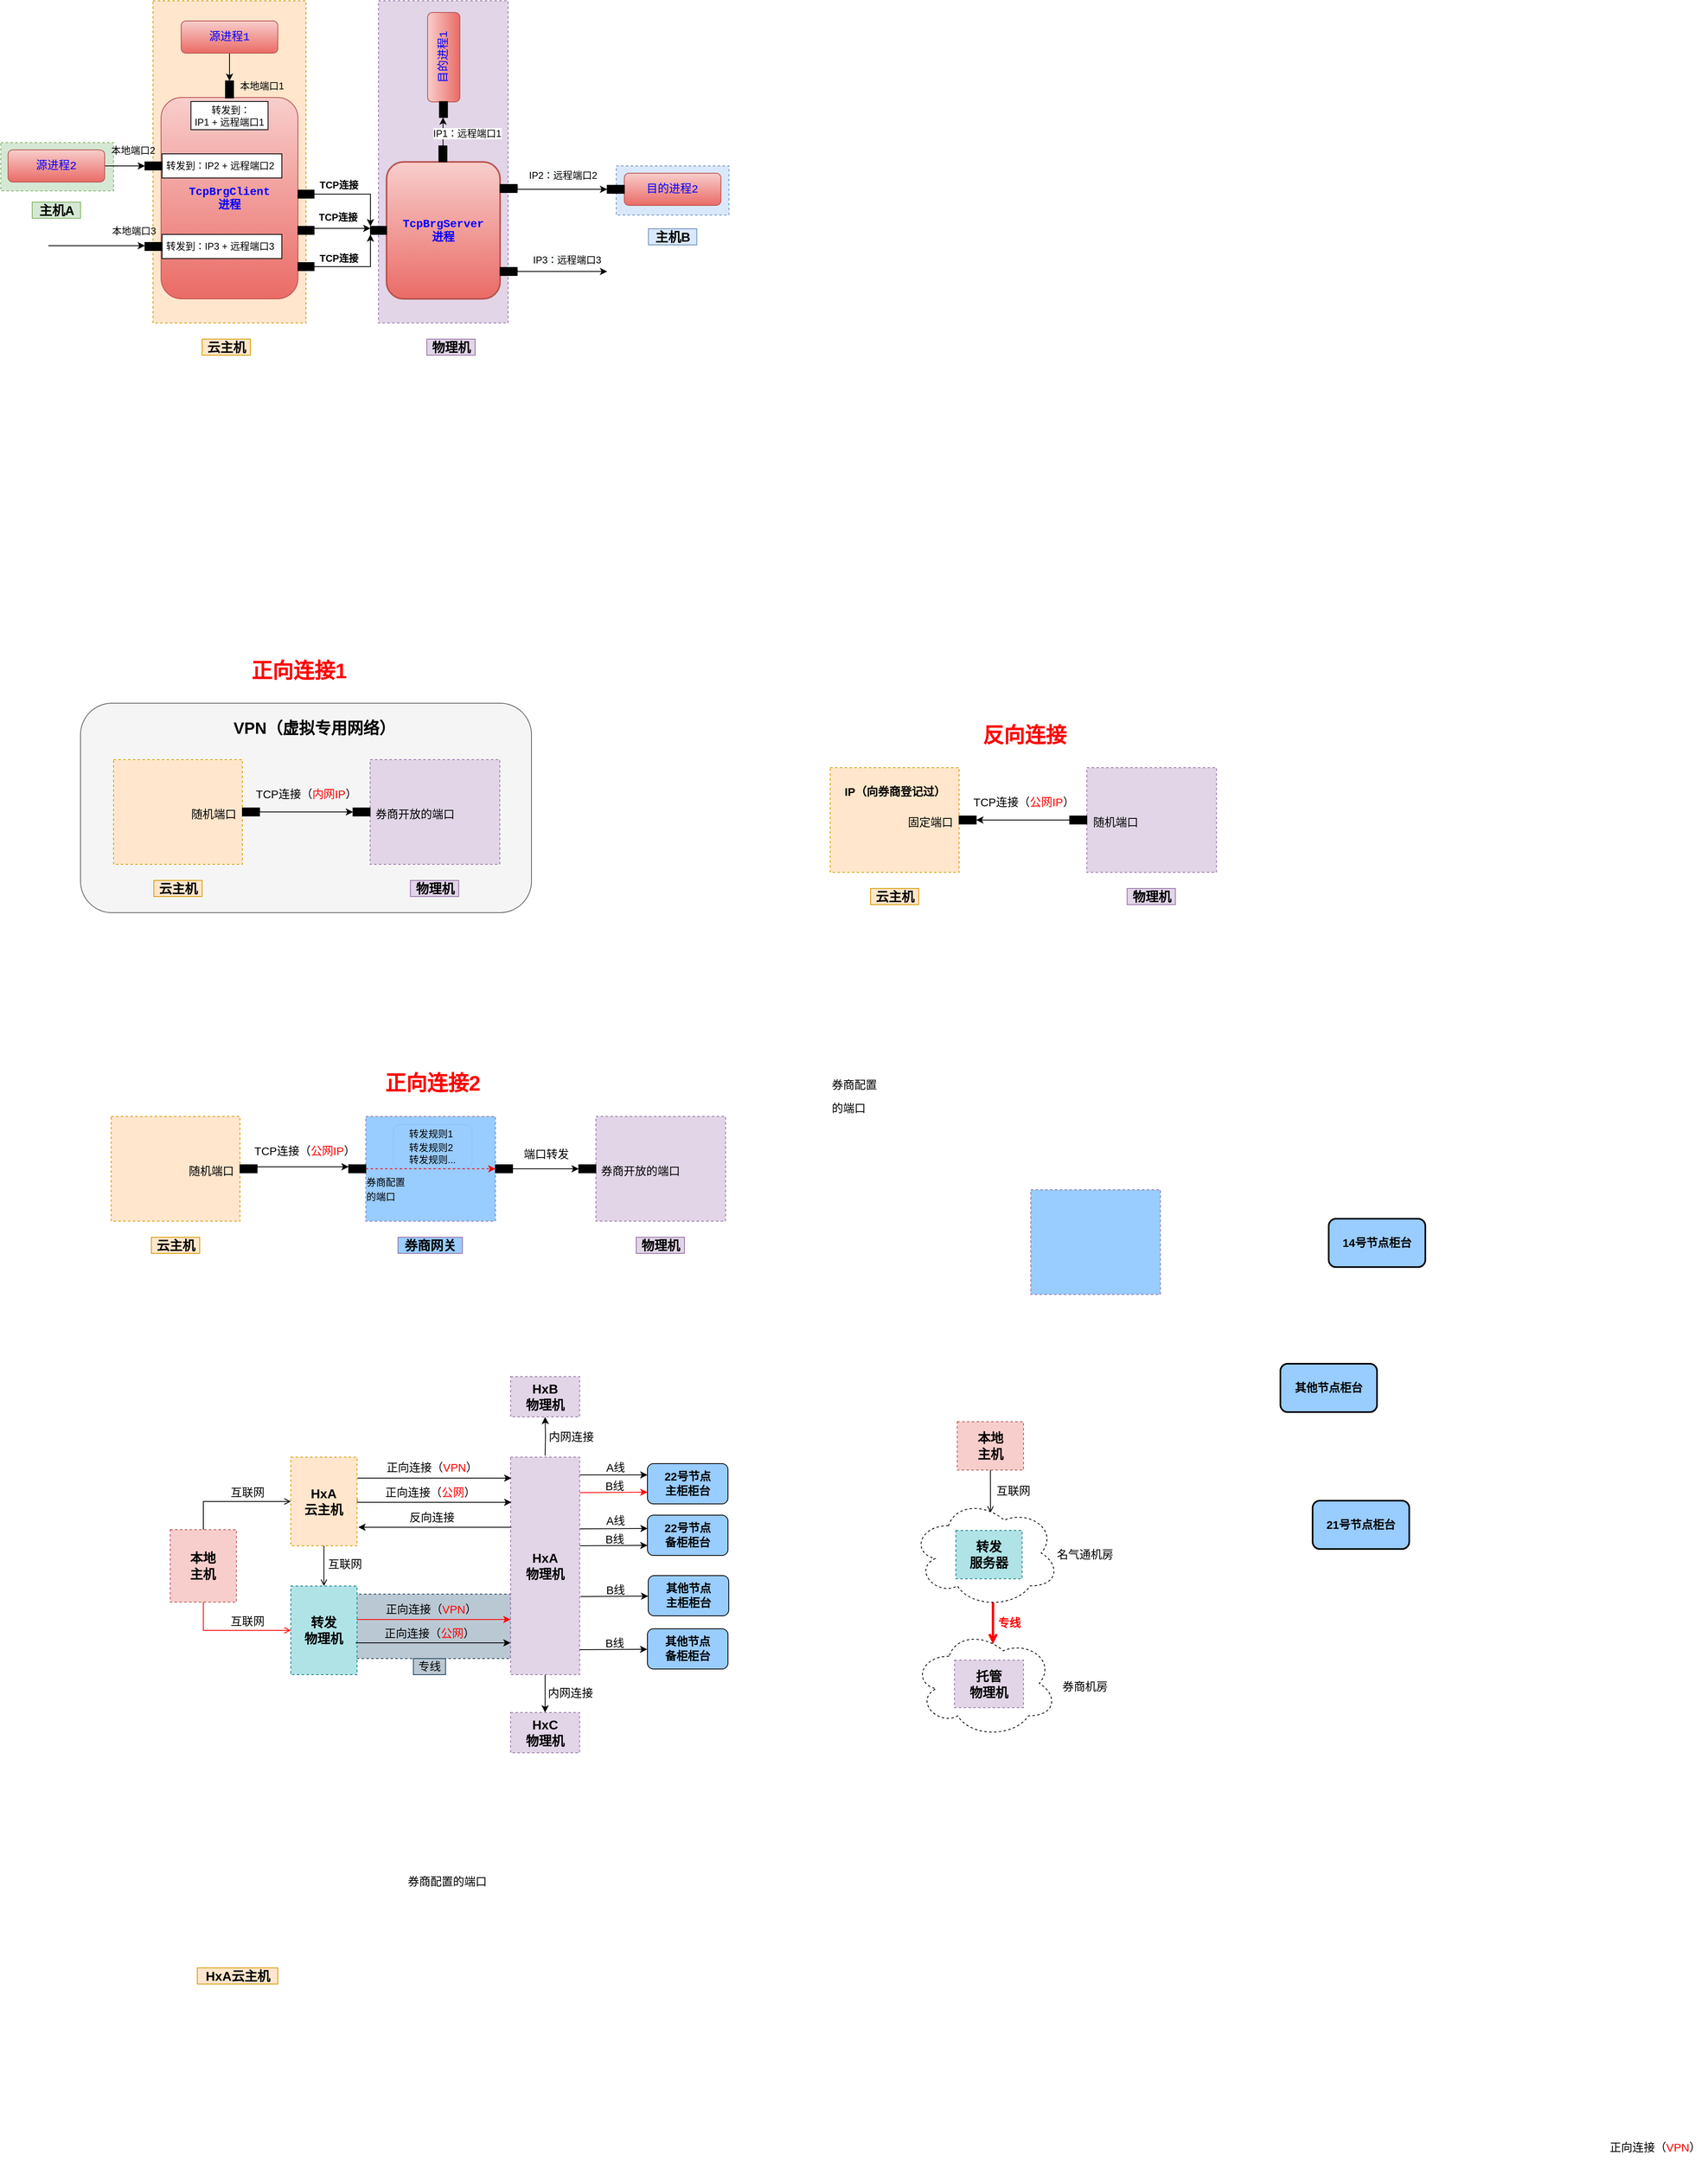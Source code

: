 <mxfile version="17.4.1" type="github">
  <diagram id="ZvBWjjgQ0p8d6c_FjP97" name="Page-1">
    <mxGraphModel dx="1422" dy="781" grid="1" gridSize="10" guides="1" tooltips="1" connect="1" arrows="1" fold="1" page="1" pageScale="1" pageWidth="100000" pageHeight="200000" math="0" shadow="0">
      <root>
        <mxCell id="0" />
        <mxCell id="1" parent="0" />
        <mxCell id="j7vHxcb8zDsieq4lH_zf-52" value="" style="ellipse;shape=cloud;whiteSpace=wrap;html=1;dashed=1;fontSize=14;strokeWidth=1;" vertex="1" parent="1">
          <mxGeometry x="1333.81" y="2239.5" width="179.19" height="134.5" as="geometry" />
        </mxCell>
        <mxCell id="j7vHxcb8zDsieq4lH_zf-29" value="" style="rounded=0;whiteSpace=wrap;html=1;dashed=1;fillColor=#bac8d3;strokeColor=#23445d;" vertex="1" parent="1">
          <mxGeometry x="634" y="2196" width="200" height="80" as="geometry" />
        </mxCell>
        <mxCell id="T0Rulth9kIuPlHk8iEL6-117" value="" style="rounded=0;whiteSpace=wrap;html=1;fillColor=#d5e8d4;dashed=1;strokeColor=#82b366;" parent="1" vertex="1">
          <mxGeometry x="201" y="394" width="140" height="60" as="geometry" />
        </mxCell>
        <mxCell id="T0Rulth9kIuPlHk8iEL6-58" value="" style="rounded=1;whiteSpace=wrap;html=1;fillColor=#f5f5f5;fontColor=#333333;strokeColor=#666666;" parent="1" vertex="1">
          <mxGeometry x="300" y="1090" width="560" height="260" as="geometry" />
        </mxCell>
        <mxCell id="Z9xgoCtB_bgihMzi4D6J-79" value="" style="rounded=0;whiteSpace=wrap;html=1;fillColor=#dae8fc;dashed=1;strokeColor=#6c8ebf;" parent="1" vertex="1">
          <mxGeometry x="965.25" y="423" width="140" height="61" as="geometry" />
        </mxCell>
        <mxCell id="Z9xgoCtB_bgihMzi4D6J-59" value="" style="rounded=0;whiteSpace=wrap;html=1;fillColor=#e1d5e7;dashed=1;strokeColor=#9673a6;" parent="1" vertex="1">
          <mxGeometry x="670" y="218" width="161" height="400" as="geometry" />
        </mxCell>
        <mxCell id="Z9xgoCtB_bgihMzi4D6J-57" value="" style="rounded=0;whiteSpace=wrap;html=1;fillColor=#ffe6cc;dashed=1;strokeColor=#d79b00;" parent="1" vertex="1">
          <mxGeometry x="390" y="218" width="190" height="400" as="geometry" />
        </mxCell>
        <mxCell id="Z9xgoCtB_bgihMzi4D6J-1" value="&lt;font face=&quot;Courier New&quot; style=&quot;font-size: 14px&quot; color=&quot;#0000ff&quot;&gt;&lt;span style=&quot;font-weight: 700&quot;&gt;TcpBrgClient&lt;/span&gt;&lt;br style=&quot;font-weight: 700&quot;&gt;&lt;span style=&quot;font-weight: 700&quot;&gt;进程&lt;/span&gt;&lt;/font&gt;" style="rounded=1;whiteSpace=wrap;html=1;fillColor=#f8cecc;gradientColor=#ea6b66;strokeColor=#b85450;" parent="1" vertex="1">
          <mxGeometry x="400" y="338" width="170" height="250" as="geometry" />
        </mxCell>
        <mxCell id="Z9xgoCtB_bgihMzi4D6J-7" value="" style="group" parent="1" vertex="1" connectable="0">
          <mxGeometry x="418.63" y="343" width="114" height="35" as="geometry" />
        </mxCell>
        <mxCell id="Z9xgoCtB_bgihMzi4D6J-2" value="&amp;nbsp;转发到：&lt;br&gt;IP1 + 远程端口1" style="rounded=0;whiteSpace=wrap;html=1;align=center;" parent="Z9xgoCtB_bgihMzi4D6J-7" vertex="1">
          <mxGeometry x="18.5" width="95.75" height="35" as="geometry" />
        </mxCell>
        <mxCell id="Z9xgoCtB_bgihMzi4D6J-8" value="本地端口1" style="text;html=1;resizable=0;autosize=1;align=center;verticalAlign=middle;points=[];fillColor=none;strokeColor=none;rounded=0;" parent="1" vertex="1">
          <mxGeometry x="489.63" y="314" width="70" height="20" as="geometry" />
        </mxCell>
        <mxCell id="Z9xgoCtB_bgihMzi4D6J-10" value="" style="group" parent="1" vertex="1" connectable="0">
          <mxGeometry x="380" y="508" width="170" height="30" as="geometry" />
        </mxCell>
        <mxCell id="Z9xgoCtB_bgihMzi4D6J-11" value="&amp;nbsp;转发到：IP3 + 远程端口3" style="rounded=0;whiteSpace=wrap;html=1;align=left;" parent="Z9xgoCtB_bgihMzi4D6J-10" vertex="1">
          <mxGeometry x="21.25" width="148.75" height="30" as="geometry" />
        </mxCell>
        <mxCell id="Z9xgoCtB_bgihMzi4D6J-12" value="" style="rounded=0;whiteSpace=wrap;html=1;fillColor=#000000;" parent="Z9xgoCtB_bgihMzi4D6J-10" vertex="1">
          <mxGeometry y="10" width="21.25" height="10" as="geometry" />
        </mxCell>
        <mxCell id="Z9xgoCtB_bgihMzi4D6J-13" value="" style="group" parent="1" vertex="1" connectable="0">
          <mxGeometry x="380" y="408" width="170" height="30" as="geometry" />
        </mxCell>
        <mxCell id="Z9xgoCtB_bgihMzi4D6J-14" value="&amp;nbsp;转发到：IP2 + 远程端口2" style="rounded=0;whiteSpace=wrap;html=1;align=left;" parent="Z9xgoCtB_bgihMzi4D6J-13" vertex="1">
          <mxGeometry x="21.25" width="148.75" height="30" as="geometry" />
        </mxCell>
        <mxCell id="Z9xgoCtB_bgihMzi4D6J-15" value="" style="rounded=0;whiteSpace=wrap;html=1;fillColor=#000000;" parent="Z9xgoCtB_bgihMzi4D6J-13" vertex="1">
          <mxGeometry y="10" width="21.25" height="10" as="geometry" />
        </mxCell>
        <mxCell id="Z9xgoCtB_bgihMzi4D6J-20" value="本地端口2" style="text;html=1;resizable=0;autosize=1;align=center;verticalAlign=middle;points=[];fillColor=none;strokeColor=none;rounded=0;" parent="1" vertex="1">
          <mxGeometry x="330" y="394" width="70" height="20" as="geometry" />
        </mxCell>
        <mxCell id="Z9xgoCtB_bgihMzi4D6J-21" value="本地端口3" style="text;html=1;resizable=0;autosize=1;align=center;verticalAlign=middle;points=[];fillColor=none;strokeColor=none;rounded=0;" parent="1" vertex="1">
          <mxGeometry x="331" y="494" width="70" height="20" as="geometry" />
        </mxCell>
        <mxCell id="Z9xgoCtB_bgihMzi4D6J-23" value="&lt;font face=&quot;Courier New&quot; style=&quot;font-size: 14px&quot; color=&quot;#0000ff&quot;&gt;&lt;span style=&quot;font-weight: 700&quot;&gt;TcpBrgServer&lt;/span&gt;&lt;br style=&quot;font-weight: 700&quot;&gt;&lt;span style=&quot;font-weight: 700&quot;&gt;进程&lt;/span&gt;&lt;/font&gt;" style="rounded=1;whiteSpace=wrap;html=1;strokeWidth=2;fillColor=#f8cecc;strokeColor=#b85450;gradientColor=#ea6b66;" parent="1" vertex="1">
          <mxGeometry x="680" y="418" width="141" height="170" as="geometry" />
        </mxCell>
        <mxCell id="Z9xgoCtB_bgihMzi4D6J-31" style="edgeStyle=orthogonalEdgeStyle;rounded=0;orthogonalLoop=1;jettySize=auto;html=1;exitX=1;exitY=0.5;exitDx=0;exitDy=0;entryX=0;entryY=0;entryDx=0;entryDy=0;" parent="1" source="Z9xgoCtB_bgihMzi4D6J-24" target="Z9xgoCtB_bgihMzi4D6J-30" edge="1">
          <mxGeometry relative="1" as="geometry" />
        </mxCell>
        <mxCell id="Z9xgoCtB_bgihMzi4D6J-24" value="" style="rounded=0;whiteSpace=wrap;html=1;fillColor=#000000;" parent="1" vertex="1">
          <mxGeometry x="570" y="453" width="20" height="10" as="geometry" />
        </mxCell>
        <mxCell id="Z9xgoCtB_bgihMzi4D6J-32" style="edgeStyle=orthogonalEdgeStyle;rounded=0;orthogonalLoop=1;jettySize=auto;html=1;exitX=1;exitY=0.25;exitDx=0;exitDy=0;entryX=0;entryY=0.25;entryDx=0;entryDy=0;" parent="1" source="Z9xgoCtB_bgihMzi4D6J-25" target="Z9xgoCtB_bgihMzi4D6J-30" edge="1">
          <mxGeometry relative="1" as="geometry">
            <mxPoint x="740" y="501" as="targetPoint" />
          </mxGeometry>
        </mxCell>
        <mxCell id="Z9xgoCtB_bgihMzi4D6J-25" value="" style="rounded=0;whiteSpace=wrap;html=1;fillColor=#000000;" parent="1" vertex="1">
          <mxGeometry x="570" y="498" width="20" height="10" as="geometry" />
        </mxCell>
        <mxCell id="Z9xgoCtB_bgihMzi4D6J-33" style="edgeStyle=orthogonalEdgeStyle;rounded=0;orthogonalLoop=1;jettySize=auto;html=1;exitX=1;exitY=0.5;exitDx=0;exitDy=0;entryX=0;entryY=1;entryDx=0;entryDy=0;" parent="1" source="Z9xgoCtB_bgihMzi4D6J-26" target="Z9xgoCtB_bgihMzi4D6J-30" edge="1">
          <mxGeometry relative="1" as="geometry">
            <mxPoint x="740" y="503" as="targetPoint" />
          </mxGeometry>
        </mxCell>
        <mxCell id="Z9xgoCtB_bgihMzi4D6J-26" value="" style="rounded=0;whiteSpace=wrap;html=1;fillColor=#000000;" parent="1" vertex="1">
          <mxGeometry x="570" y="543" width="20" height="10" as="geometry" />
        </mxCell>
        <mxCell id="Z9xgoCtB_bgihMzi4D6J-30" value="" style="rounded=0;whiteSpace=wrap;html=1;fillColor=#000000;" parent="1" vertex="1">
          <mxGeometry x="660" y="498" width="20" height="10" as="geometry" />
        </mxCell>
        <mxCell id="Z9xgoCtB_bgihMzi4D6J-58" value="&lt;font style=&quot;font-size: 16px&quot;&gt;云主机&lt;/font&gt;" style="text;html=1;align=center;verticalAlign=middle;resizable=0;points=[];autosize=1;strokeColor=#d79b00;fillColor=#ffe6cc;fontStyle=1" parent="1" vertex="1">
          <mxGeometry x="451" y="638" width="60" height="20" as="geometry" />
        </mxCell>
        <mxCell id="Z9xgoCtB_bgihMzi4D6J-61" value="&lt;font style=&quot;font-size: 16px&quot;&gt;物理机&lt;/font&gt;" style="text;html=1;align=center;verticalAlign=middle;resizable=0;points=[];autosize=1;strokeColor=#9673a6;fillColor=#e1d5e7;fontStyle=1" parent="1" vertex="1">
          <mxGeometry x="730" y="638" width="60" height="20" as="geometry" />
        </mxCell>
        <mxCell id="Z9xgoCtB_bgihMzi4D6J-74" style="edgeStyle=orthogonalEdgeStyle;rounded=0;orthogonalLoop=1;jettySize=auto;html=1;exitX=1;exitY=0.5;exitDx=0;exitDy=0;entryX=0;entryY=0.75;entryDx=0;entryDy=0;fontSize=16;" parent="1" edge="1">
          <mxGeometry relative="1" as="geometry">
            <mxPoint x="747.006" y="398.175" as="sourcePoint" />
            <mxPoint x="750.186" y="362.825" as="targetPoint" />
          </mxGeometry>
        </mxCell>
        <mxCell id="Z9xgoCtB_bgihMzi4D6J-73" value="" style="rounded=0;whiteSpace=wrap;html=1;fillColor=#000000;rotation=-90;" parent="1" vertex="1">
          <mxGeometry x="740.181" y="403" width="19.651" height="10" as="geometry" />
        </mxCell>
        <mxCell id="Z9xgoCtB_bgihMzi4D6J-78" style="edgeStyle=orthogonalEdgeStyle;rounded=0;orthogonalLoop=1;jettySize=auto;html=1;exitX=1;exitY=0.25;exitDx=0;exitDy=0;entryX=0;entryY=0.5;entryDx=0;entryDy=0;fontSize=16;" parent="1" edge="1">
          <mxGeometry relative="1" as="geometry">
            <Array as="points">
              <mxPoint x="842" y="554" />
            </Array>
            <mxPoint x="842.25" y="552.5" as="sourcePoint" />
            <mxPoint x="954" y="554" as="targetPoint" />
          </mxGeometry>
        </mxCell>
        <mxCell id="Z9xgoCtB_bgihMzi4D6J-75" value="" style="rounded=0;whiteSpace=wrap;html=1;fillColor=#000000;" parent="1" vertex="1">
          <mxGeometry x="821" y="549" width="21.25" height="10" as="geometry" />
        </mxCell>
        <mxCell id="Z9xgoCtB_bgihMzi4D6J-77" style="edgeStyle=orthogonalEdgeStyle;rounded=0;orthogonalLoop=1;jettySize=auto;html=1;exitX=1;exitY=0;exitDx=0;exitDy=0;entryX=0;entryY=0.5;entryDx=0;entryDy=0;fontSize=16;" parent="1" target="Z9xgoCtB_bgihMzi4D6J-43" edge="1">
          <mxGeometry relative="1" as="geometry">
            <Array as="points">
              <mxPoint x="842" y="452" />
            </Array>
            <mxPoint x="842.25" y="447" as="sourcePoint" />
          </mxGeometry>
        </mxCell>
        <mxCell id="Z9xgoCtB_bgihMzi4D6J-76" value="" style="rounded=0;whiteSpace=wrap;html=1;fillColor=#000000;" parent="1" vertex="1">
          <mxGeometry x="821" y="446" width="21.25" height="10" as="geometry" />
        </mxCell>
        <mxCell id="Z9xgoCtB_bgihMzi4D6J-80" value="&lt;font style=&quot;font-size: 16px&quot;&gt;主机B&lt;/font&gt;" style="text;html=1;align=center;verticalAlign=middle;resizable=0;points=[];autosize=1;strokeColor=#6c8ebf;fillColor=#dae8fc;fontStyle=1" parent="1" vertex="1">
          <mxGeometry x="1005.25" y="501" width="60" height="20" as="geometry" />
        </mxCell>
        <mxCell id="T0Rulth9kIuPlHk8iEL6-3" value="" style="rounded=0;whiteSpace=wrap;html=1;fillColor=#e1d5e7;dashed=1;strokeColor=#9673a6;" parent="1" vertex="1">
          <mxGeometry x="659.62" y="1160" width="161" height="130" as="geometry" />
        </mxCell>
        <mxCell id="T0Rulth9kIuPlHk8iEL6-4" value="" style="rounded=0;whiteSpace=wrap;html=1;fillColor=#ffe6cc;dashed=1;strokeColor=#d79b00;" parent="1" vertex="1">
          <mxGeometry x="341" y="1160" width="160" height="130" as="geometry" />
        </mxCell>
        <mxCell id="T0Rulth9kIuPlHk8iEL6-47" value="&lt;span style=&quot;font-size: 16px&quot;&gt;云主机&lt;/span&gt;" style="text;html=1;align=center;verticalAlign=middle;resizable=0;points=[];autosize=1;strokeColor=#d79b00;fillColor=#ffe6cc;fontStyle=1" parent="1" vertex="1">
          <mxGeometry x="391" y="1310" width="60" height="20" as="geometry" />
        </mxCell>
        <mxCell id="T0Rulth9kIuPlHk8iEL6-48" value="&lt;font style=&quot;font-size: 16px&quot;&gt;物理机&lt;/font&gt;" style="text;html=1;align=center;verticalAlign=middle;resizable=0;points=[];autosize=1;strokeColor=#9673a6;fillColor=#e1d5e7;fontStyle=1" parent="1" vertex="1">
          <mxGeometry x="709.62" y="1310" width="60" height="20" as="geometry" />
        </mxCell>
        <mxCell id="T0Rulth9kIuPlHk8iEL6-59" value="&lt;b&gt;&lt;font style=&quot;font-size: 20px&quot;&gt;VPN（虚拟专用网络）&lt;/font&gt;&lt;/b&gt;" style="text;html=1;resizable=0;autosize=1;align=center;verticalAlign=middle;points=[];fillColor=none;strokeColor=none;rounded=0;" parent="1" vertex="1">
          <mxGeometry x="480" y="1110" width="220" height="20" as="geometry" />
        </mxCell>
        <mxCell id="T0Rulth9kIuPlHk8iEL6-60" value="" style="rounded=0;whiteSpace=wrap;html=1;fillColor=#000000;" parent="1" vertex="1">
          <mxGeometry x="638.37" y="1220" width="21.25" height="10" as="geometry" />
        </mxCell>
        <mxCell id="T0Rulth9kIuPlHk8iEL6-61" style="edgeStyle=orthogonalEdgeStyle;rounded=0;orthogonalLoop=1;jettySize=auto;html=1;exitX=1;exitY=0;exitDx=0;exitDy=0;entryX=0;entryY=0.5;entryDx=0;entryDy=0;fontSize=16;" parent="1" source="T0Rulth9kIuPlHk8iEL6-62" target="T0Rulth9kIuPlHk8iEL6-60" edge="1">
          <mxGeometry relative="1" as="geometry">
            <Array as="points">
              <mxPoint x="522" y="1225" />
            </Array>
          </mxGeometry>
        </mxCell>
        <mxCell id="T0Rulth9kIuPlHk8iEL6-62" value="" style="rounded=0;whiteSpace=wrap;html=1;fillColor=#000000;" parent="1" vertex="1">
          <mxGeometry x="501" y="1220" width="21.25" height="10" as="geometry" />
        </mxCell>
        <mxCell id="T0Rulth9kIuPlHk8iEL6-63" value="&lt;font style=&quot;font-size: 14px&quot;&gt;TCP连接（&lt;font color=&quot;#ff0000&quot;&gt;内网IP&lt;/font&gt;）&lt;br&gt;&lt;/font&gt;" style="text;html=1;resizable=0;autosize=1;align=center;verticalAlign=middle;points=[];fillColor=none;strokeColor=none;rounded=0;fontSize=24;imageWidth=26;imageAspect=0;" parent="1" vertex="1">
          <mxGeometry x="510" y="1180" width="140" height="40" as="geometry" />
        </mxCell>
        <mxCell id="T0Rulth9kIuPlHk8iEL6-64" value="&lt;font style=&quot;font-size: 14px&quot;&gt;券商开放的端口&lt;/font&gt;" style="text;html=1;resizable=0;autosize=1;align=center;verticalAlign=middle;points=[];fillColor=none;strokeColor=none;rounded=0;fontSize=24;" parent="1" vertex="1">
          <mxGeometry x="659.62" y="1205" width="110" height="40" as="geometry" />
        </mxCell>
        <mxCell id="T0Rulth9kIuPlHk8iEL6-65" value="&lt;font style=&quot;font-size: 14px&quot;&gt;随机端口&lt;/font&gt;" style="text;html=1;resizable=0;autosize=1;align=center;verticalAlign=middle;points=[];fillColor=none;strokeColor=none;rounded=0;fontSize=24;" parent="1" vertex="1">
          <mxGeometry x="430" y="1205" width="70" height="40" as="geometry" />
        </mxCell>
        <mxCell id="T0Rulth9kIuPlHk8iEL6-66" value="&lt;b&gt;&lt;font style=&quot;font-size: 26px&quot;&gt;正向连接1&lt;/font&gt;&lt;/b&gt;" style="text;html=1;resizable=0;autosize=1;align=center;verticalAlign=middle;points=[];fillColor=none;strokeColor=none;rounded=0;fontColor=#FF0000;" parent="1" vertex="1">
          <mxGeometry x="506" y="1040" width="130" height="20" as="geometry" />
        </mxCell>
        <mxCell id="T0Rulth9kIuPlHk8iEL6-69" value="" style="rounded=0;whiteSpace=wrap;html=1;fillColor=#e1d5e7;dashed=1;strokeColor=#9673a6;" parent="1" vertex="1">
          <mxGeometry x="1549.62" y="1170" width="161" height="130" as="geometry" />
        </mxCell>
        <mxCell id="T0Rulth9kIuPlHk8iEL6-70" value="" style="rounded=0;whiteSpace=wrap;html=1;fillColor=#ffe6cc;dashed=1;strokeColor=#d79b00;" parent="1" vertex="1">
          <mxGeometry x="1231" y="1170" width="160" height="130" as="geometry" />
        </mxCell>
        <mxCell id="T0Rulth9kIuPlHk8iEL6-71" value="&lt;span style=&quot;font-size: 16px&quot;&gt;云主机&lt;/span&gt;" style="text;html=1;align=center;verticalAlign=middle;resizable=0;points=[];autosize=1;strokeColor=#d79b00;fillColor=#ffe6cc;fontStyle=1" parent="1" vertex="1">
          <mxGeometry x="1281" y="1320" width="60" height="20" as="geometry" />
        </mxCell>
        <mxCell id="T0Rulth9kIuPlHk8iEL6-72" value="&lt;font style=&quot;font-size: 16px&quot;&gt;物理机&lt;/font&gt;" style="text;html=1;align=center;verticalAlign=middle;resizable=0;points=[];autosize=1;strokeColor=#9673a6;fillColor=#e1d5e7;fontStyle=1" parent="1" vertex="1">
          <mxGeometry x="1599.62" y="1320" width="60" height="20" as="geometry" />
        </mxCell>
        <mxCell id="T0Rulth9kIuPlHk8iEL6-81" style="edgeStyle=orthogonalEdgeStyle;rounded=0;orthogonalLoop=1;jettySize=auto;html=1;entryX=1;entryY=0.5;entryDx=0;entryDy=0;fontSize=14;fontColor=#FF0000;" parent="1" source="T0Rulth9kIuPlHk8iEL6-74" target="T0Rulth9kIuPlHk8iEL6-76" edge="1">
          <mxGeometry relative="1" as="geometry" />
        </mxCell>
        <mxCell id="T0Rulth9kIuPlHk8iEL6-74" value="" style="rounded=0;whiteSpace=wrap;html=1;fillColor=#000000;" parent="1" vertex="1">
          <mxGeometry x="1528.37" y="1230" width="21.25" height="10" as="geometry" />
        </mxCell>
        <mxCell id="T0Rulth9kIuPlHk8iEL6-76" value="" style="rounded=0;whiteSpace=wrap;html=1;fillColor=#000000;" parent="1" vertex="1">
          <mxGeometry x="1391" y="1230" width="21.25" height="10" as="geometry" />
        </mxCell>
        <mxCell id="T0Rulth9kIuPlHk8iEL6-77" value="&lt;font style=&quot;font-size: 14px&quot;&gt;TCP连接（&lt;font color=&quot;#ff0000&quot;&gt;公网IP&lt;/font&gt;）&lt;br&gt;&lt;/font&gt;" style="text;html=1;resizable=0;autosize=1;align=center;verticalAlign=middle;points=[];fillColor=none;strokeColor=none;rounded=0;fontSize=24;imageWidth=26;imageAspect=0;" parent="1" vertex="1">
          <mxGeometry x="1401" y="1190" width="140" height="40" as="geometry" />
        </mxCell>
        <mxCell id="T0Rulth9kIuPlHk8iEL6-78" value="&lt;font style=&quot;font-size: 14px&quot;&gt;随机端口&lt;/font&gt;" style="text;html=1;resizable=0;autosize=1;align=center;verticalAlign=middle;points=[];fillColor=none;strokeColor=none;rounded=0;fontSize=24;" parent="1" vertex="1">
          <mxGeometry x="1549.62" y="1215" width="70" height="40" as="geometry" />
        </mxCell>
        <mxCell id="T0Rulth9kIuPlHk8iEL6-79" value="&lt;font style=&quot;font-size: 14px&quot;&gt;固定端口&lt;/font&gt;" style="text;html=1;resizable=0;autosize=1;align=center;verticalAlign=middle;points=[];fillColor=none;strokeColor=none;rounded=0;fontSize=24;" parent="1" vertex="1">
          <mxGeometry x="1320" y="1215" width="70" height="40" as="geometry" />
        </mxCell>
        <mxCell id="T0Rulth9kIuPlHk8iEL6-80" value="&lt;b&gt;&lt;font style=&quot;font-size: 26px&quot;&gt;反向连接&lt;/font&gt;&lt;/b&gt;" style="text;html=1;resizable=0;autosize=1;align=center;verticalAlign=middle;points=[];fillColor=none;strokeColor=none;rounded=0;fontColor=#FF0000;" parent="1" vertex="1">
          <mxGeometry x="1412.25" y="1120" width="120" height="20" as="geometry" />
        </mxCell>
        <mxCell id="T0Rulth9kIuPlHk8iEL6-82" value="&lt;span&gt;&lt;font style=&quot;font-size: 14px&quot;&gt;&lt;b&gt;IP（向券商登记过）&lt;/b&gt;&lt;/font&gt;&lt;/span&gt;" style="text;html=1;resizable=0;autosize=1;align=center;verticalAlign=middle;points=[];fillColor=none;strokeColor=none;rounded=0;fontStyle=0" parent="1" vertex="1">
          <mxGeometry x="1241" y="1190" width="140" height="20" as="geometry" />
        </mxCell>
        <mxCell id="T0Rulth9kIuPlHk8iEL6-84" value="" style="rounded=0;whiteSpace=wrap;html=1;fillColor=#e1d5e7;dashed=1;strokeColor=#9673a6;" parent="1" vertex="1">
          <mxGeometry x="940.0" y="1603" width="161" height="130" as="geometry" />
        </mxCell>
        <mxCell id="T0Rulth9kIuPlHk8iEL6-85" value="" style="rounded=0;whiteSpace=wrap;html=1;fillColor=#ffe6cc;dashed=1;strokeColor=#d79b00;" parent="1" vertex="1">
          <mxGeometry x="338" y="1603" width="160" height="130" as="geometry" />
        </mxCell>
        <mxCell id="T0Rulth9kIuPlHk8iEL6-86" value="&lt;span style=&quot;font-size: 16px&quot;&gt;云主机&lt;/span&gt;" style="text;html=1;align=center;verticalAlign=middle;resizable=0;points=[];autosize=1;strokeColor=#d79b00;fillColor=#ffe6cc;fontStyle=1" parent="1" vertex="1">
          <mxGeometry x="388" y="1753" width="60" height="20" as="geometry" />
        </mxCell>
        <mxCell id="T0Rulth9kIuPlHk8iEL6-87" value="&lt;font style=&quot;font-size: 16px&quot;&gt;物理机&lt;/font&gt;" style="text;html=1;align=center;verticalAlign=middle;resizable=0;points=[];autosize=1;strokeColor=#9673a6;fillColor=#e1d5e7;fontStyle=1" parent="1" vertex="1">
          <mxGeometry x="990.0" y="1753" width="60" height="20" as="geometry" />
        </mxCell>
        <mxCell id="T0Rulth9kIuPlHk8iEL6-89" value="" style="rounded=0;whiteSpace=wrap;html=1;fillColor=#000000;" parent="1" vertex="1">
          <mxGeometry x="918.75" y="1663" width="21.25" height="10" as="geometry" />
        </mxCell>
        <mxCell id="T0Rulth9kIuPlHk8iEL6-100" style="edgeStyle=orthogonalEdgeStyle;rounded=0;orthogonalLoop=1;jettySize=auto;html=1;exitX=1;exitY=0.25;exitDx=0;exitDy=0;entryX=0;entryY=0.25;entryDx=0;entryDy=0;fontSize=14;fontColor=#FF0000;" parent="1" source="T0Rulth9kIuPlHk8iEL6-91" target="T0Rulth9kIuPlHk8iEL6-98" edge="1">
          <mxGeometry relative="1" as="geometry" />
        </mxCell>
        <mxCell id="T0Rulth9kIuPlHk8iEL6-91" value="" style="rounded=0;whiteSpace=wrap;html=1;fillColor=#000000;" parent="1" vertex="1">
          <mxGeometry x="498" y="1663" width="21.25" height="10" as="geometry" />
        </mxCell>
        <mxCell id="T0Rulth9kIuPlHk8iEL6-92" value="&lt;font style=&quot;font-size: 14px&quot;&gt;TCP连接（&lt;font color=&quot;#ff0000&quot;&gt;公网IP&lt;/font&gt;）&lt;br&gt;&lt;/font&gt;" style="text;html=1;resizable=0;autosize=1;align=center;verticalAlign=middle;points=[];fillColor=none;strokeColor=none;rounded=0;fontSize=24;imageWidth=26;imageAspect=0;" parent="1" vertex="1">
          <mxGeometry x="508" y="1623" width="140" height="40" as="geometry" />
        </mxCell>
        <mxCell id="T0Rulth9kIuPlHk8iEL6-93" value="&lt;font style=&quot;font-size: 14px&quot;&gt;券商开放的端口&lt;/font&gt;" style="text;html=1;resizable=0;autosize=1;align=center;verticalAlign=middle;points=[];fillColor=none;strokeColor=none;rounded=0;fontSize=24;" parent="1" vertex="1">
          <mxGeometry x="940" y="1648" width="110" height="40" as="geometry" />
        </mxCell>
        <mxCell id="T0Rulth9kIuPlHk8iEL6-94" value="&lt;font style=&quot;font-size: 14px&quot;&gt;随机端口&lt;/font&gt;" style="text;html=1;resizable=0;autosize=1;align=center;verticalAlign=middle;points=[];fillColor=none;strokeColor=none;rounded=0;fontSize=24;" parent="1" vertex="1">
          <mxGeometry x="427" y="1648" width="70" height="40" as="geometry" />
        </mxCell>
        <mxCell id="T0Rulth9kIuPlHk8iEL6-95" value="&lt;b&gt;&lt;font style=&quot;font-size: 26px&quot;&gt;正向连接2&lt;/font&gt;&lt;/b&gt;" style="text;html=1;resizable=0;autosize=1;align=center;verticalAlign=middle;points=[];fillColor=none;strokeColor=none;rounded=0;fontColor=#FF0000;" parent="1" vertex="1">
          <mxGeometry x="672.12" y="1552" width="130" height="20" as="geometry" />
        </mxCell>
        <mxCell id="T0Rulth9kIuPlHk8iEL6-96" value="" style="rounded=0;whiteSpace=wrap;html=1;fillColor=#99CCFF;dashed=1;strokeColor=#9673a6;" parent="1" vertex="1">
          <mxGeometry x="654.25" y="1603" width="161" height="130" as="geometry" />
        </mxCell>
        <mxCell id="T0Rulth9kIuPlHk8iEL6-97" value="&lt;font style=&quot;font-size: 16px&quot;&gt;券商网关&lt;/font&gt;" style="text;html=1;align=center;verticalAlign=middle;resizable=0;points=[];autosize=1;strokeColor=#9673a6;fillColor=#99CCFF;fontStyle=1" parent="1" vertex="1">
          <mxGeometry x="694.25" y="1753" width="80" height="20" as="geometry" />
        </mxCell>
        <mxCell id="T0Rulth9kIuPlHk8iEL6-104" style="edgeStyle=orthogonalEdgeStyle;rounded=0;orthogonalLoop=1;jettySize=auto;html=1;exitX=1;exitY=0.5;exitDx=0;exitDy=0;entryX=1;entryY=0.5;entryDx=0;entryDy=0;fontSize=14;fontColor=#9999FF;dashed=1;strokeColor=#FF0000;" parent="1" source="T0Rulth9kIuPlHk8iEL6-98" target="T0Rulth9kIuPlHk8iEL6-96" edge="1">
          <mxGeometry relative="1" as="geometry">
            <Array as="points">
              <mxPoint x="747" y="1668" />
              <mxPoint x="747" y="1668" />
            </Array>
          </mxGeometry>
        </mxCell>
        <mxCell id="T0Rulth9kIuPlHk8iEL6-98" value="" style="rounded=0;whiteSpace=wrap;html=1;fillColor=#000000;" parent="1" vertex="1">
          <mxGeometry x="633" y="1663" width="21.25" height="10" as="geometry" />
        </mxCell>
        <mxCell id="T0Rulth9kIuPlHk8iEL6-99" value="&lt;font style=&quot;font-size: 14px&quot;&gt;券商配置&lt;br&gt;的端口&lt;/font&gt;" style="text;html=1;resizable=0;autosize=1;align=left;verticalAlign=middle;points=[];fillColor=none;strokeColor=none;rounded=0;fontSize=24;" parent="1" vertex="1">
          <mxGeometry x="1231" y="1540" width="70" height="70" as="geometry" />
        </mxCell>
        <mxCell id="T0Rulth9kIuPlHk8iEL6-102" style="edgeStyle=orthogonalEdgeStyle;rounded=0;orthogonalLoop=1;jettySize=auto;html=1;exitX=1;exitY=0.5;exitDx=0;exitDy=0;entryX=0;entryY=0.5;entryDx=0;entryDy=0;fontSize=14;fontColor=#9999FF;" parent="1" source="T0Rulth9kIuPlHk8iEL6-101" target="T0Rulth9kIuPlHk8iEL6-89" edge="1">
          <mxGeometry relative="1" as="geometry" />
        </mxCell>
        <mxCell id="T0Rulth9kIuPlHk8iEL6-101" value="" style="rounded=0;whiteSpace=wrap;html=1;fillColor=#000000;" parent="1" vertex="1">
          <mxGeometry x="815.25" y="1663" width="21.25" height="10" as="geometry" />
        </mxCell>
        <mxCell id="T0Rulth9kIuPlHk8iEL6-103" value="&lt;font style=&quot;font-size: 14px&quot;&gt;端口转发&lt;br&gt;&lt;/font&gt;" style="text;html=1;resizable=0;autosize=1;align=center;verticalAlign=middle;points=[];fillColor=none;strokeColor=none;rounded=0;fontSize=24;imageWidth=26;imageAspect=0;" parent="1" vertex="1">
          <mxGeometry x="843" y="1627" width="70" height="40" as="geometry" />
        </mxCell>
        <mxCell id="T0Rulth9kIuPlHk8iEL6-106" value="&lt;span style=&quot;color: rgb(0 , 0 , 0) ; font-family: &amp;#34;helvetica&amp;#34; ; font-size: 12px ; font-style: normal ; font-weight: 400 ; letter-spacing: normal ; text-align: center ; text-indent: 0px ; text-transform: none ; word-spacing: 0px ; background-color: rgb(248 , 249 , 250) ; display: inline ; float: none&quot;&gt;IP2：远程端口2&lt;/span&gt;" style="text;whiteSpace=wrap;html=1;fontSize=14;fontFamily=Courier New;fontColor=#0000FF;" parent="1" vertex="1">
          <mxGeometry x="855" y="420" width="110" height="30" as="geometry" />
        </mxCell>
        <mxCell id="T0Rulth9kIuPlHk8iEL6-107" value="&lt;span style=&quot;color: rgb(0 , 0 , 0) ; font-family: &amp;#34;helvetica&amp;#34; ; font-size: 12px ; font-style: normal ; font-weight: 400 ; letter-spacing: normal ; text-align: center ; text-indent: 0px ; text-transform: none ; word-spacing: 0px ; background-color: rgb(248 , 249 , 250) ; display: inline ; float: none&quot;&gt;IP3：远程端口3&lt;/span&gt;" style="text;whiteSpace=wrap;html=1;fontSize=14;fontFamily=Courier New;fontColor=#0000FF;" parent="1" vertex="1">
          <mxGeometry x="860.25" y="525" width="110" height="30" as="geometry" />
        </mxCell>
        <mxCell id="T0Rulth9kIuPlHk8iEL6-109" value="&lt;span style=&quot;color: rgb(0 , 0 , 0) ; font-family: &amp;#34;helvetica&amp;#34; ; font-size: 12px ; font-style: normal ; font-weight: 400 ; letter-spacing: normal ; text-align: center ; text-indent: 0px ; text-transform: none ; word-spacing: 0px ; background-color: rgb(255 , 255 , 255) ; display: inline ; float: none&quot;&gt;IP1：远程端口1&lt;/span&gt;" style="text;whiteSpace=wrap;html=1;fontSize=14;fontFamily=Courier New;fontColor=#0000FF;" parent="1" vertex="1">
          <mxGeometry x="736" y="368" width="110" height="30" as="geometry" />
        </mxCell>
        <mxCell id="Z9xgoCtB_bgihMzi4D6J-42" value="&lt;span&gt;&lt;font face=&quot;Courier New&quot; style=&quot;font-size: 14px&quot; color=&quot;#0000ff&quot;&gt;目的进程2&lt;/font&gt;&lt;/span&gt;" style="rounded=1;whiteSpace=wrap;html=1;fillColor=#f8cecc;gradientColor=#ea6b66;strokeColor=#b85450;" parent="1" vertex="1">
          <mxGeometry x="975.25" y="432" width="120" height="40" as="geometry" />
        </mxCell>
        <mxCell id="Z9xgoCtB_bgihMzi4D6J-43" value="" style="rounded=0;whiteSpace=wrap;html=1;fillColor=#000000;" parent="1" vertex="1">
          <mxGeometry x="954" y="447" width="21.25" height="10" as="geometry" />
        </mxCell>
        <mxCell id="Z9xgoCtB_bgihMzi4D6J-37" value="&lt;span&gt;&lt;font face=&quot;Courier New&quot; style=&quot;font-size: 14px&quot; color=&quot;#0000ff&quot;&gt;目的进程1&lt;/font&gt;&lt;/span&gt;" style="rounded=1;whiteSpace=wrap;html=1;fillColor=#f8cecc;rotation=-90;gradientColor=#ea6b66;strokeColor=#b85450;" parent="1" vertex="1">
          <mxGeometry x="695.548" y="268" width="110.969" height="40" as="geometry" />
        </mxCell>
        <mxCell id="Z9xgoCtB_bgihMzi4D6J-38" value="" style="rounded=0;whiteSpace=wrap;html=1;fillColor=#000000;rotation=-90;" parent="1" vertex="1">
          <mxGeometry x="740.861" y="348" width="19.651" height="10" as="geometry" />
        </mxCell>
        <mxCell id="Z9xgoCtB_bgihMzi4D6J-72" style="edgeStyle=orthogonalEdgeStyle;rounded=0;orthogonalLoop=1;jettySize=auto;html=1;exitX=0.25;exitY=0;exitDx=0;exitDy=0;entryX=1;entryY=0.5;entryDx=0;entryDy=0;fontSize=16;" parent="1" source="Z9xgoCtB_bgihMzi4D6J-38" target="Z9xgoCtB_bgihMzi4D6J-38" edge="1">
          <mxGeometry relative="1" as="geometry" />
        </mxCell>
        <mxCell id="T0Rulth9kIuPlHk8iEL6-115" style="edgeStyle=orthogonalEdgeStyle;rounded=0;orthogonalLoop=1;jettySize=auto;html=1;exitX=0.5;exitY=1;exitDx=0;exitDy=0;entryX=0;entryY=0.5;entryDx=0;entryDy=0;fontFamily=Courier New;fontSize=14;fontColor=#0000FF;strokeColor=#000000;" parent="1" source="T0Rulth9kIuPlHk8iEL6-114" target="Z9xgoCtB_bgihMzi4D6J-5" edge="1">
          <mxGeometry relative="1" as="geometry" />
        </mxCell>
        <mxCell id="T0Rulth9kIuPlHk8iEL6-114" value="&lt;span&gt;&lt;font face=&quot;Courier New&quot; style=&quot;font-size: 14px&quot; color=&quot;#0000ff&quot;&gt;源进程1&lt;/font&gt;&lt;/span&gt;" style="rounded=1;whiteSpace=wrap;html=1;fillColor=#f8cecc;gradientColor=#ea6b66;strokeColor=#b85450;" parent="1" vertex="1">
          <mxGeometry x="425" y="243" width="120" height="40" as="geometry" />
        </mxCell>
        <mxCell id="T0Rulth9kIuPlHk8iEL6-123" style="edgeStyle=orthogonalEdgeStyle;rounded=0;orthogonalLoop=1;jettySize=auto;html=1;exitX=1;exitY=0.5;exitDx=0;exitDy=0;entryX=0;entryY=0.5;entryDx=0;entryDy=0;fontFamily=Courier New;fontSize=14;fontColor=#0000FF;strokeColor=#000000;" parent="1" source="T0Rulth9kIuPlHk8iEL6-116" target="Z9xgoCtB_bgihMzi4D6J-15" edge="1">
          <mxGeometry relative="1" as="geometry" />
        </mxCell>
        <mxCell id="T0Rulth9kIuPlHk8iEL6-116" value="&lt;span&gt;&lt;font face=&quot;Courier New&quot; style=&quot;font-size: 14px&quot; color=&quot;#0000ff&quot;&gt;源进程2&lt;/font&gt;&lt;/span&gt;" style="rounded=1;whiteSpace=wrap;html=1;fillColor=#f8cecc;gradientColor=#ea6b66;strokeColor=#b85450;" parent="1" vertex="1">
          <mxGeometry x="210" y="403" width="120" height="40" as="geometry" />
        </mxCell>
        <mxCell id="T0Rulth9kIuPlHk8iEL6-119" value="&lt;font style=&quot;font-size: 16px&quot;&gt;主机A&lt;/font&gt;" style="text;html=1;align=center;verticalAlign=middle;resizable=0;points=[];autosize=1;strokeColor=#82b366;fillColor=#d5e8d4;fontStyle=1;" parent="1" vertex="1">
          <mxGeometry x="240" y="468" width="60" height="20" as="geometry" />
        </mxCell>
        <mxCell id="Z9xgoCtB_bgihMzi4D6J-5" value="" style="rounded=0;whiteSpace=wrap;html=1;fillColor=#000000;rotation=90;" parent="1" vertex="1">
          <mxGeometry x="474.38" y="323" width="21.25" height="10" as="geometry" />
        </mxCell>
        <mxCell id="T0Rulth9kIuPlHk8iEL6-124" value="&lt;span style=&quot;color: rgb(0 , 0 , 0) ; font-family: &amp;#34;helvetica&amp;#34; ; font-size: 12px ; font-style: normal ; letter-spacing: normal ; text-align: center ; text-indent: 0px ; text-transform: none ; word-spacing: 0px ; background-color: rgb(248 , 249 , 250) ; display: inline ; float: none&quot;&gt;&lt;b&gt;TCP连接&lt;/b&gt;&lt;/span&gt;" style="text;whiteSpace=wrap;html=1;fontSize=14;fontFamily=Courier New;fontColor=#0000FF;" parent="1" vertex="1">
          <mxGeometry x="595" y="432" width="59" height="30" as="geometry" />
        </mxCell>
        <mxCell id="T0Rulth9kIuPlHk8iEL6-125" value="&lt;span style=&quot;color: rgb(0 , 0 , 0) ; font-family: &amp;#34;helvetica&amp;#34; ; font-size: 12px ; font-style: normal ; letter-spacing: normal ; text-align: center ; text-indent: 0px ; text-transform: none ; word-spacing: 0px ; background-color: rgb(248 , 249 , 250) ; display: inline ; float: none&quot;&gt;&lt;b&gt;TCP连接&lt;/b&gt;&lt;/span&gt;" style="text;whiteSpace=wrap;html=1;fontSize=14;fontFamily=Courier New;fontColor=#0000FF;" parent="1" vertex="1">
          <mxGeometry x="594" y="472" width="59" height="30" as="geometry" />
        </mxCell>
        <mxCell id="T0Rulth9kIuPlHk8iEL6-126" value="&lt;span style=&quot;color: rgb(0 , 0 , 0) ; font-family: &amp;#34;helvetica&amp;#34; ; font-size: 12px ; font-style: normal ; letter-spacing: normal ; text-align: center ; text-indent: 0px ; text-transform: none ; word-spacing: 0px ; background-color: rgb(248 , 249 , 250) ; display: inline ; float: none&quot;&gt;&lt;b&gt;TCP连接&lt;/b&gt;&lt;/span&gt;" style="text;whiteSpace=wrap;html=1;fontSize=14;fontFamily=Courier New;fontColor=#0000FF;" parent="1" vertex="1">
          <mxGeometry x="595" y="523" width="59" height="30" as="geometry" />
        </mxCell>
        <mxCell id="T0Rulth9kIuPlHk8iEL6-130" style="edgeStyle=orthogonalEdgeStyle;rounded=0;orthogonalLoop=1;jettySize=auto;html=1;fontSize=16;" parent="1" edge="1">
          <mxGeometry relative="1" as="geometry">
            <Array as="points">
              <mxPoint x="331" y="522" />
            </Array>
            <mxPoint x="260" y="522" as="sourcePoint" />
            <mxPoint x="380" y="522" as="targetPoint" />
          </mxGeometry>
        </mxCell>
        <mxCell id="T0Rulth9kIuPlHk8iEL6-172" style="edgeStyle=orthogonalEdgeStyle;rounded=0;orthogonalLoop=1;jettySize=auto;html=1;exitX=0.5;exitY=1;exitDx=0;exitDy=0;entryX=0.5;entryY=0;entryDx=0;entryDy=0;fontFamily=Helvetica;fontSize=14;fontColor=#000000;strokeColor=#000000;" parent="1" source="T0Rulth9kIuPlHk8iEL6-131" target="T0Rulth9kIuPlHk8iEL6-166" edge="1">
          <mxGeometry relative="1" as="geometry">
            <mxPoint x="876.935" y="2290" as="sourcePoint" />
          </mxGeometry>
        </mxCell>
        <mxCell id="T0Rulth9kIuPlHk8iEL6-173" style="edgeStyle=orthogonalEdgeStyle;rounded=0;orthogonalLoop=1;jettySize=auto;html=1;exitX=0.5;exitY=0;exitDx=0;exitDy=0;entryX=0.5;entryY=1;entryDx=0;entryDy=0;fontFamily=Helvetica;fontSize=14;fontColor=#000000;strokeColor=#000000;" parent="1" target="T0Rulth9kIuPlHk8iEL6-165" edge="1">
          <mxGeometry relative="1" as="geometry">
            <mxPoint x="876.935" y="2024" as="sourcePoint" />
          </mxGeometry>
        </mxCell>
        <mxCell id="j7vHxcb8zDsieq4lH_zf-4" style="edgeStyle=orthogonalEdgeStyle;rounded=0;orthogonalLoop=1;jettySize=auto;html=1;entryX=0;entryY=0.5;entryDx=0;entryDy=0;endArrow=classic;endFill=1;" edge="1" parent="1">
          <mxGeometry relative="1" as="geometry">
            <mxPoint x="914" y="2048" as="sourcePoint" />
            <mxPoint x="1004" y="2048" as="targetPoint" />
          </mxGeometry>
        </mxCell>
        <mxCell id="j7vHxcb8zDsieq4lH_zf-5" style="edgeStyle=orthogonalEdgeStyle;rounded=0;orthogonalLoop=1;jettySize=auto;html=1;entryX=0;entryY=0.75;entryDx=0;entryDy=0;endArrow=classic;endFill=1;strokeColor=#FF0000;" edge="1" parent="1">
          <mxGeometry relative="1" as="geometry">
            <mxPoint x="920" y="2070" as="sourcePoint" />
            <mxPoint x="1004" y="2069.5" as="targetPoint" />
            <Array as="points">
              <mxPoint x="920" y="2070" />
              <mxPoint x="962" y="2070" />
            </Array>
          </mxGeometry>
        </mxCell>
        <mxCell id="T0Rulth9kIuPlHk8iEL6-131" value="&lt;span style=&quot;font-size: 16px ; font-weight: 700&quot;&gt;HxA&lt;br&gt;物理机&lt;/span&gt;" style="rounded=0;whiteSpace=wrap;html=1;fillColor=#e1d5e7;dashed=1;strokeColor=#9673a6;" parent="1" vertex="1">
          <mxGeometry x="834.06" y="2026" width="85.75" height="270" as="geometry" />
        </mxCell>
        <mxCell id="T0Rulth9kIuPlHk8iEL6-132" value="&lt;span style=&quot;font-size: 16px&quot;&gt;&lt;b&gt;转发&lt;br&gt;物理机&lt;/b&gt;&lt;/span&gt;" style="rounded=0;whiteSpace=wrap;html=1;fillColor=#b0e3e6;dashed=1;strokeColor=#0e8088;" parent="1" vertex="1">
          <mxGeometry x="561.12" y="2186" width="82.25" height="110" as="geometry" />
        </mxCell>
        <mxCell id="T0Rulth9kIuPlHk8iEL6-133" value="&lt;span style=&quot;font-size: 16px&quot;&gt;HxA云主机&lt;/span&gt;" style="text;html=1;align=center;verticalAlign=middle;resizable=0;points=[];autosize=1;strokeColor=#d79b00;fillColor=#ffe6cc;fontStyle=1" parent="1" vertex="1">
          <mxGeometry x="445.0" y="2660" width="100" height="20" as="geometry" />
        </mxCell>
        <mxCell id="T0Rulth9kIuPlHk8iEL6-142" value="" style="rounded=0;whiteSpace=wrap;html=1;fillColor=#99CCFF;dashed=1;strokeColor=#9673a6;" parent="1" vertex="1">
          <mxGeometry x="1480" y="1694" width="161" height="130" as="geometry" />
        </mxCell>
        <mxCell id="T0Rulth9kIuPlHk8iEL6-143" value="&lt;font style=&quot;font-size: 14px&quot;&gt;专线&lt;/font&gt;" style="text;html=1;align=center;verticalAlign=middle;resizable=0;points=[];autosize=1;strokeColor=#23445d;fillColor=#bac8d3;fontStyle=0" parent="1" vertex="1">
          <mxGeometry x="713.32" y="2276" width="40" height="20" as="geometry" />
        </mxCell>
        <mxCell id="T0Rulth9kIuPlHk8iEL6-146" value="&lt;font style=&quot;font-size: 14px&quot;&gt;券商配置的端口&lt;/font&gt;" style="text;html=1;resizable=0;autosize=1;align=center;verticalAlign=middle;points=[];fillColor=none;strokeColor=none;rounded=0;fontSize=24;" parent="1" vertex="1">
          <mxGeometry x="700" y="2530" width="110" height="40" as="geometry" />
        </mxCell>
        <mxCell id="T0Rulth9kIuPlHk8iEL6-157" value="&lt;font style=&quot;font-size: 14px&quot;&gt;正向连接（&lt;font color=&quot;#ff0000&quot;&gt;VPN&lt;/font&gt;）&lt;br&gt;&lt;/font&gt;" style="text;html=1;resizable=0;autosize=1;align=center;verticalAlign=middle;points=[];fillColor=none;strokeColor=none;rounded=0;fontSize=24;imageWidth=26;imageAspect=0;" parent="1" vertex="1">
          <mxGeometry x="2190" y="2860" width="130" height="40" as="geometry" />
        </mxCell>
        <mxCell id="T0Rulth9kIuPlHk8iEL6-159" value="&lt;div style=&quot;text-align: left&quot;&gt;&lt;span style=&quot;font-size: 12px ; color: rgb(0 , 0 , 0) ; font-family: &amp;#34;helvetica&amp;#34;&quot;&gt;转发规则1&lt;/span&gt;&lt;/div&gt;&lt;font color=&quot;#000000&quot; face=&quot;Helvetica&quot;&gt;&lt;div style=&quot;text-align: left&quot;&gt;&lt;span style=&quot;font-size: 12px&quot;&gt;转发规则2&lt;/span&gt;&lt;/div&gt;&lt;font style=&quot;font-size: 12px&quot;&gt;&lt;div style=&quot;text-align: left&quot;&gt;转发规则...&lt;/div&gt;&lt;/font&gt;&lt;/font&gt;" style="rounded=1;whiteSpace=wrap;html=1;labelBackgroundColor=#99CCFF;fontFamily=Courier New;fontSize=14;fontColor=#0000FF;strokeWidth=0;fillColor=#99CCFF;gradientColor=none;" parent="1" vertex="1">
          <mxGeometry x="688.24" y="1613" width="97.75" height="54" as="geometry" />
        </mxCell>
        <mxCell id="T0Rulth9kIuPlHk8iEL6-162" value="&lt;font color=&quot;#000000&quot; face=&quot;Helvetica&quot;&gt;&lt;b&gt;21号节点柜台&lt;/b&gt;&lt;/font&gt;" style="rounded=1;whiteSpace=wrap;html=1;labelBackgroundColor=#99CCFF;fontFamily=Courier New;fontSize=14;fontColor=#0000FF;strokeWidth=2;fillColor=#99CCFF;gradientColor=none;" parent="1" vertex="1">
          <mxGeometry x="1830" y="2080" width="120" height="60" as="geometry" />
        </mxCell>
        <mxCell id="T0Rulth9kIuPlHk8iEL6-163" value="&lt;font color=&quot;#000000&quot; face=&quot;Helvetica&quot;&gt;&lt;b&gt;22号节点&lt;br&gt;主柜柜台&lt;/b&gt;&lt;/font&gt;" style="rounded=1;whiteSpace=wrap;html=1;labelBackgroundColor=#99CCFF;fontFamily=Courier New;fontSize=14;fontColor=#0000FF;strokeWidth=1;fillColor=#99CCFF;gradientColor=none;" parent="1" vertex="1">
          <mxGeometry x="1004" y="2034" width="100" height="50" as="geometry" />
        </mxCell>
        <mxCell id="T0Rulth9kIuPlHk8iEL6-164" value="&lt;font color=&quot;#000000&quot; face=&quot;Helvetica&quot;&gt;&lt;b&gt;其他节点柜台&lt;/b&gt;&lt;/font&gt;" style="rounded=1;whiteSpace=wrap;html=1;labelBackgroundColor=#99CCFF;fontFamily=Courier New;fontSize=14;fontColor=#0000FF;strokeWidth=2;fillColor=#99CCFF;gradientColor=none;" parent="1" vertex="1">
          <mxGeometry x="1790" y="1910" width="120" height="60" as="geometry" />
        </mxCell>
        <mxCell id="T0Rulth9kIuPlHk8iEL6-165" value="&lt;span style=&quot;font-size: 16px ; font-weight: 700&quot;&gt;HxB&lt;br&gt;物理机&lt;/span&gt;" style="rounded=0;whiteSpace=wrap;html=1;fillColor=#e1d5e7;dashed=1;strokeColor=#9673a6;" parent="1" vertex="1">
          <mxGeometry x="834.06" y="1926" width="85.75" height="50" as="geometry" />
        </mxCell>
        <mxCell id="T0Rulth9kIuPlHk8iEL6-166" value="&lt;span style=&quot;font-size: 16px ; font-weight: 700&quot;&gt;HxC&lt;br&gt;物理机&lt;/span&gt;" style="rounded=0;whiteSpace=wrap;html=1;fillColor=#e1d5e7;dashed=1;strokeColor=#9673a6;" parent="1" vertex="1">
          <mxGeometry x="834.06" y="2343" width="85.75" height="50" as="geometry" />
        </mxCell>
        <mxCell id="T0Rulth9kIuPlHk8iEL6-167" value="&lt;font color=&quot;#000000&quot; face=&quot;Helvetica&quot;&gt;&lt;b&gt;14号节点柜台&lt;/b&gt;&lt;/font&gt;" style="rounded=1;whiteSpace=wrap;html=1;labelBackgroundColor=#99CCFF;fontFamily=Courier New;fontSize=14;fontColor=#0000FF;strokeWidth=2;fillColor=#99CCFF;gradientColor=none;" parent="1" vertex="1">
          <mxGeometry x="1850" y="1730" width="120" height="60" as="geometry" />
        </mxCell>
        <mxCell id="T0Rulth9kIuPlHk8iEL6-168" value="&lt;font color=&quot;#000000&quot; face=&quot;Helvetica&quot;&gt;&lt;b&gt;22号节点&lt;br&gt;备柜柜台&lt;/b&gt;&lt;/font&gt;" style="rounded=1;whiteSpace=wrap;html=1;labelBackgroundColor=#99CCFF;fontFamily=Courier New;fontSize=14;fontColor=#0000FF;strokeWidth=1;fillColor=#99CCFF;gradientColor=none;" parent="1" vertex="1">
          <mxGeometry x="1004" y="2098" width="100" height="50" as="geometry" />
        </mxCell>
        <mxCell id="T0Rulth9kIuPlHk8iEL6-175" value="&lt;font style=&quot;font-size: 14px&quot;&gt;内网连接&lt;br&gt;&lt;/font&gt;" style="text;html=1;resizable=0;autosize=1;align=center;verticalAlign=middle;points=[];fillColor=none;strokeColor=none;rounded=0;fontSize=24;imageWidth=26;imageAspect=0;" parent="1" vertex="1">
          <mxGeometry x="873.25" y="2296" width="70" height="40" as="geometry" />
        </mxCell>
        <mxCell id="T0Rulth9kIuPlHk8iEL6-176" value="&lt;font style=&quot;font-size: 14px&quot;&gt;内网连接&lt;br&gt;&lt;/font&gt;" style="text;html=1;resizable=0;autosize=1;align=center;verticalAlign=middle;points=[];fillColor=none;strokeColor=none;rounded=0;fontSize=24;imageWidth=26;imageAspect=0;" parent="1" vertex="1">
          <mxGeometry x="874.25" y="1978" width="70" height="40" as="geometry" />
        </mxCell>
        <mxCell id="j7vHxcb8zDsieq4lH_zf-6" value="&lt;font style=&quot;font-size: 14px&quot;&gt;A线&lt;/font&gt;" style="text;html=1;resizable=0;autosize=1;align=center;verticalAlign=middle;points=[];fillColor=none;strokeColor=none;rounded=0;fontSize=24;" vertex="1" parent="1">
          <mxGeometry x="944.25" y="2016" width="40" height="40" as="geometry" />
        </mxCell>
        <mxCell id="j7vHxcb8zDsieq4lH_zf-7" value="&lt;font style=&quot;font-size: 14px&quot;&gt;B线&lt;/font&gt;" style="text;html=1;resizable=0;autosize=1;align=center;verticalAlign=middle;points=[];fillColor=none;strokeColor=none;rounded=0;fontSize=24;" vertex="1" parent="1">
          <mxGeometry x="943.25" y="2039" width="40" height="40" as="geometry" />
        </mxCell>
        <mxCell id="j7vHxcb8zDsieq4lH_zf-10" style="edgeStyle=orthogonalEdgeStyle;rounded=0;orthogonalLoop=1;jettySize=auto;html=1;entryX=0;entryY=0.75;entryDx=0;entryDy=0;endArrow=classic;endFill=1;" edge="1" parent="1">
          <mxGeometry relative="1" as="geometry">
            <mxPoint x="920" y="2136" as="sourcePoint" />
            <mxPoint x="1004" y="2135.5" as="targetPoint" />
            <Array as="points">
              <mxPoint x="920" y="2136" />
              <mxPoint x="962" y="2136" />
            </Array>
          </mxGeometry>
        </mxCell>
        <mxCell id="j7vHxcb8zDsieq4lH_zf-11" value="&lt;font style=&quot;font-size: 14px&quot;&gt;A线&lt;/font&gt;" style="text;html=1;resizable=0;autosize=1;align=center;verticalAlign=middle;points=[];fillColor=none;strokeColor=none;rounded=0;fontSize=24;" vertex="1" parent="1">
          <mxGeometry x="944.25" y="2082" width="40" height="40" as="geometry" />
        </mxCell>
        <mxCell id="j7vHxcb8zDsieq4lH_zf-12" value="&lt;font style=&quot;font-size: 14px&quot;&gt;B线&lt;/font&gt;" style="text;html=1;resizable=0;autosize=1;align=center;verticalAlign=middle;points=[];fillColor=none;strokeColor=none;rounded=0;fontSize=24;" vertex="1" parent="1">
          <mxGeometry x="943.25" y="2105" width="40" height="40" as="geometry" />
        </mxCell>
        <mxCell id="j7vHxcb8zDsieq4lH_zf-13" style="edgeStyle=orthogonalEdgeStyle;rounded=0;orthogonalLoop=1;jettySize=auto;html=1;entryX=0;entryY=0.75;entryDx=0;entryDy=0;endArrow=classic;endFill=1;strokeColor=#000000;" edge="1" parent="1">
          <mxGeometry relative="1" as="geometry">
            <mxPoint x="920.25" y="2115" as="sourcePoint" />
            <mxPoint x="1004.25" y="2114.5" as="targetPoint" />
            <Array as="points">
              <mxPoint x="920.25" y="2115" />
              <mxPoint x="962.25" y="2115" />
            </Array>
          </mxGeometry>
        </mxCell>
        <mxCell id="j7vHxcb8zDsieq4lH_zf-14" value="&lt;font color=&quot;#000000&quot; face=&quot;Helvetica&quot;&gt;&lt;b&gt;其他节点&lt;br&gt;主柜柜台&lt;/b&gt;&lt;/font&gt;" style="rounded=1;whiteSpace=wrap;html=1;labelBackgroundColor=#99CCFF;fontFamily=Courier New;fontSize=14;fontColor=#0000FF;strokeWidth=1;fillColor=#99CCFF;gradientColor=none;" vertex="1" parent="1">
          <mxGeometry x="1004.96" y="2173" width="100" height="50" as="geometry" />
        </mxCell>
        <mxCell id="j7vHxcb8zDsieq4lH_zf-15" value="&lt;font color=&quot;#000000&quot; face=&quot;Helvetica&quot;&gt;&lt;b&gt;其他节点&lt;br&gt;备柜柜台&lt;/b&gt;&lt;/font&gt;" style="rounded=1;whiteSpace=wrap;html=1;labelBackgroundColor=#99CCFF;fontFamily=Courier New;fontSize=14;fontColor=#0000FF;strokeWidth=1;fillColor=#99CCFF;gradientColor=none;" vertex="1" parent="1">
          <mxGeometry x="1004" y="2239" width="100" height="50" as="geometry" />
        </mxCell>
        <mxCell id="j7vHxcb8zDsieq4lH_zf-18" style="edgeStyle=orthogonalEdgeStyle;rounded=0;orthogonalLoop=1;jettySize=auto;html=1;exitX=1;exitY=0.5;exitDx=0;exitDy=0;fontFamily=Helvetica;fontSize=14;fontColor=#000000;strokeColor=#000000;" edge="1" parent="1">
          <mxGeometry relative="1" as="geometry">
            <mxPoint x="835" y="2082" as="targetPoint" />
            <mxPoint x="643.37" y="2076.5" as="sourcePoint" />
            <Array as="points">
              <mxPoint x="643" y="2082" />
            </Array>
          </mxGeometry>
        </mxCell>
        <mxCell id="j7vHxcb8zDsieq4lH_zf-30" style="edgeStyle=none;rounded=0;orthogonalLoop=1;jettySize=auto;html=1;exitX=0.5;exitY=1;exitDx=0;exitDy=0;entryX=0.5;entryY=0;entryDx=0;entryDy=0;fontSize=14;endArrow=open;endFill=0;strokeWidth=1;" edge="1" parent="1" source="j7vHxcb8zDsieq4lH_zf-19" target="T0Rulth9kIuPlHk8iEL6-132">
          <mxGeometry relative="1" as="geometry" />
        </mxCell>
        <mxCell id="j7vHxcb8zDsieq4lH_zf-19" value="&lt;span style=&quot;font-size: 16px ; font-weight: 700&quot;&gt;HxA&lt;br&gt;云主机&lt;/span&gt;" style="rounded=0;whiteSpace=wrap;html=1;fillColor=#ffe6cc;dashed=1;strokeColor=#d79b00;" vertex="1" parent="1">
          <mxGeometry x="561.12" y="2026" width="82.25" height="110" as="geometry" />
        </mxCell>
        <mxCell id="j7vHxcb8zDsieq4lH_zf-20" style="edgeStyle=orthogonalEdgeStyle;rounded=0;orthogonalLoop=1;jettySize=auto;html=1;fontFamily=Courier New;fontSize=14;fontColor=#0000FF;strokeColor=#000000;" edge="1" parent="1">
          <mxGeometry relative="1" as="geometry">
            <mxPoint x="835" y="2113" as="sourcePoint" />
            <mxPoint x="645" y="2113" as="targetPoint" />
          </mxGeometry>
        </mxCell>
        <mxCell id="j7vHxcb8zDsieq4lH_zf-21" value="&lt;font style=&quot;font-size: 14px&quot;&gt;正向连接（&lt;font color=&quot;#ff0000&quot;&gt;公网&lt;/font&gt;）&lt;br&gt;&lt;/font&gt;" style="text;html=1;resizable=0;autosize=1;align=center;verticalAlign=middle;points=[];fillColor=none;strokeColor=none;rounded=0;fontSize=24;imageWidth=26;imageAspect=0;" vertex="1" parent="1">
          <mxGeometry x="669.32" y="2047" width="130" height="40" as="geometry" />
        </mxCell>
        <mxCell id="j7vHxcb8zDsieq4lH_zf-22" style="edgeStyle=orthogonalEdgeStyle;rounded=0;orthogonalLoop=1;jettySize=auto;html=1;fontFamily=Courier New;fontSize=14;fontColor=#0000FF;strokeColor=#000000;" edge="1" parent="1">
          <mxGeometry relative="1" as="geometry">
            <mxPoint x="644" y="2052" as="sourcePoint" />
            <mxPoint x="835" y="2052" as="targetPoint" />
            <Array as="points">
              <mxPoint x="644" y="2052" />
            </Array>
          </mxGeometry>
        </mxCell>
        <mxCell id="j7vHxcb8zDsieq4lH_zf-23" value="&lt;font style=&quot;font-size: 14px&quot;&gt;反向连接&lt;br&gt;&lt;/font&gt;" style="text;html=1;resizable=0;autosize=1;align=center;verticalAlign=middle;points=[];fillColor=none;strokeColor=none;rounded=0;fontSize=24;imageWidth=26;imageAspect=0;" vertex="1" parent="1">
          <mxGeometry x="701.34" y="2078" width="70" height="40" as="geometry" />
        </mxCell>
        <mxCell id="j7vHxcb8zDsieq4lH_zf-24" value="&lt;font style=&quot;font-size: 14px&quot;&gt;正向连接（&lt;font color=&quot;#ff0000&quot;&gt;VPN&lt;/font&gt;）&lt;br&gt;&lt;/font&gt;" style="text;html=1;resizable=0;autosize=1;align=center;verticalAlign=middle;points=[];fillColor=none;strokeColor=none;rounded=0;fontSize=24;imageWidth=26;imageAspect=0;" vertex="1" parent="1">
          <mxGeometry x="671.32" y="2016" width="130" height="40" as="geometry" />
        </mxCell>
        <mxCell id="j7vHxcb8zDsieq4lH_zf-25" style="edgeStyle=orthogonalEdgeStyle;rounded=0;orthogonalLoop=1;jettySize=auto;html=1;exitX=1;exitY=0.5;exitDx=0;exitDy=0;fontFamily=Helvetica;fontSize=14;fontColor=#000000;strokeColor=#000000;" edge="1" parent="1">
          <mxGeometry relative="1" as="geometry">
            <mxPoint x="834" y="2256.5" as="targetPoint" />
            <mxPoint x="642.37" y="2257.5" as="sourcePoint" />
            <Array as="points">
              <mxPoint x="642" y="2256.5" />
            </Array>
          </mxGeometry>
        </mxCell>
        <mxCell id="j7vHxcb8zDsieq4lH_zf-26" value="&lt;font style=&quot;font-size: 14px&quot;&gt;正向连接（&lt;font color=&quot;#ff0000&quot;&gt;公网&lt;/font&gt;）&lt;br&gt;&lt;/font&gt;" style="text;html=1;resizable=0;autosize=1;align=center;verticalAlign=middle;points=[];fillColor=none;strokeColor=none;rounded=0;fontSize=24;imageWidth=26;imageAspect=0;" vertex="1" parent="1">
          <mxGeometry x="668.32" y="2221.5" width="130" height="40" as="geometry" />
        </mxCell>
        <mxCell id="j7vHxcb8zDsieq4lH_zf-27" style="edgeStyle=orthogonalEdgeStyle;rounded=0;orthogonalLoop=1;jettySize=auto;html=1;fontFamily=Courier New;fontSize=14;fontColor=#0000FF;strokeColor=#FF0000;" edge="1" parent="1">
          <mxGeometry relative="1" as="geometry">
            <mxPoint x="643" y="2227.5" as="sourcePoint" />
            <mxPoint x="834" y="2227.5" as="targetPoint" />
            <Array as="points">
              <mxPoint x="643" y="2227.5" />
            </Array>
          </mxGeometry>
        </mxCell>
        <mxCell id="j7vHxcb8zDsieq4lH_zf-28" value="&lt;font style=&quot;font-size: 14px&quot;&gt;正向连接（&lt;font color=&quot;#ff0000&quot;&gt;VPN&lt;/font&gt;）&lt;br&gt;&lt;/font&gt;" style="text;html=1;resizable=0;autosize=1;align=center;verticalAlign=middle;points=[];fillColor=none;strokeColor=none;rounded=0;fontSize=24;imageWidth=26;imageAspect=0;" vertex="1" parent="1">
          <mxGeometry x="670.32" y="2191.5" width="130" height="40" as="geometry" />
        </mxCell>
        <mxCell id="j7vHxcb8zDsieq4lH_zf-32" style="edgeStyle=orthogonalEdgeStyle;rounded=0;orthogonalLoop=1;jettySize=auto;html=1;entryX=0;entryY=0.75;entryDx=0;entryDy=0;endArrow=classic;endFill=1;" edge="1" parent="1">
          <mxGeometry relative="1" as="geometry">
            <mxPoint x="920.96" y="2199" as="sourcePoint" />
            <mxPoint x="1004.96" y="2198.5" as="targetPoint" />
            <Array as="points">
              <mxPoint x="920.96" y="2199" />
              <mxPoint x="962.96" y="2199" />
            </Array>
          </mxGeometry>
        </mxCell>
        <mxCell id="j7vHxcb8zDsieq4lH_zf-34" value="&lt;font style=&quot;font-size: 14px&quot;&gt;B线&lt;/font&gt;" style="text;html=1;resizable=0;autosize=1;align=center;verticalAlign=middle;points=[];fillColor=none;strokeColor=none;rounded=0;fontSize=24;" vertex="1" parent="1">
          <mxGeometry x="944.21" y="2168" width="40" height="40" as="geometry" />
        </mxCell>
        <mxCell id="j7vHxcb8zDsieq4lH_zf-37" style="edgeStyle=orthogonalEdgeStyle;rounded=0;orthogonalLoop=1;jettySize=auto;html=1;entryX=0;entryY=0.75;entryDx=0;entryDy=0;endArrow=classic;endFill=1;" edge="1" parent="1">
          <mxGeometry relative="1" as="geometry">
            <mxPoint x="919.75" y="2265" as="sourcePoint" />
            <mxPoint x="1003.75" y="2264.5" as="targetPoint" />
            <Array as="points">
              <mxPoint x="919.75" y="2265" />
              <mxPoint x="961.75" y="2265" />
            </Array>
          </mxGeometry>
        </mxCell>
        <mxCell id="j7vHxcb8zDsieq4lH_zf-38" value="&lt;font style=&quot;font-size: 14px&quot;&gt;B线&lt;/font&gt;" style="text;html=1;resizable=0;autosize=1;align=center;verticalAlign=middle;points=[];fillColor=none;strokeColor=none;rounded=0;fontSize=24;" vertex="1" parent="1">
          <mxGeometry x="943" y="2234" width="40" height="40" as="geometry" />
        </mxCell>
        <mxCell id="j7vHxcb8zDsieq4lH_zf-41" value="&lt;font style=&quot;font-size: 14px&quot;&gt;互联网&lt;br&gt;&lt;/font&gt;" style="text;html=1;resizable=0;autosize=1;align=center;verticalAlign=middle;points=[];fillColor=none;strokeColor=none;rounded=0;fontSize=24;imageWidth=26;imageAspect=0;" vertex="1" parent="1">
          <mxGeometry x="597.5" y="2136" width="60" height="40" as="geometry" />
        </mxCell>
        <mxCell id="j7vHxcb8zDsieq4lH_zf-43" style="edgeStyle=orthogonalEdgeStyle;rounded=0;orthogonalLoop=1;jettySize=auto;html=1;exitX=0.5;exitY=0;exitDx=0;exitDy=0;entryX=0;entryY=0.5;entryDx=0;entryDy=0;fontSize=14;endArrow=open;endFill=0;strokeWidth=1;" edge="1" parent="1" source="j7vHxcb8zDsieq4lH_zf-42" target="j7vHxcb8zDsieq4lH_zf-19">
          <mxGeometry relative="1" as="geometry" />
        </mxCell>
        <mxCell id="j7vHxcb8zDsieq4lH_zf-44" style="edgeStyle=orthogonalEdgeStyle;rounded=0;orthogonalLoop=1;jettySize=auto;html=1;exitX=0.5;exitY=1;exitDx=0;exitDy=0;entryX=0;entryY=0.5;entryDx=0;entryDy=0;fontSize=14;endArrow=open;endFill=0;strokeWidth=1;strokeColor=#FF0000;" edge="1" parent="1" source="j7vHxcb8zDsieq4lH_zf-42" target="T0Rulth9kIuPlHk8iEL6-132">
          <mxGeometry relative="1" as="geometry" />
        </mxCell>
        <mxCell id="j7vHxcb8zDsieq4lH_zf-42" value="&lt;span style=&quot;font-size: 16px&quot;&gt;&lt;b&gt;本地&lt;br&gt;主机&lt;/b&gt;&lt;/span&gt;" style="rounded=0;whiteSpace=wrap;html=1;fillColor=#f8cecc;dashed=1;strokeColor=#b85450;" vertex="1" parent="1">
          <mxGeometry x="411.38" y="2116" width="82.25" height="90" as="geometry" />
        </mxCell>
        <mxCell id="j7vHxcb8zDsieq4lH_zf-45" value="&lt;font style=&quot;font-size: 14px&quot;&gt;互联网&lt;br&gt;&lt;/font&gt;" style="text;html=1;resizable=0;autosize=1;align=center;verticalAlign=middle;points=[];fillColor=none;strokeColor=none;rounded=0;fontSize=24;imageWidth=26;imageAspect=0;" vertex="1" parent="1">
          <mxGeometry x="476.63" y="2047" width="60" height="40" as="geometry" />
        </mxCell>
        <mxCell id="j7vHxcb8zDsieq4lH_zf-47" value="&lt;font style=&quot;font-size: 14px&quot;&gt;互联网&lt;br&gt;&lt;/font&gt;" style="text;html=1;resizable=0;autosize=1;align=center;verticalAlign=middle;points=[];fillColor=none;strokeColor=none;rounded=0;fontSize=24;imageWidth=26;imageAspect=0;" vertex="1" parent="1">
          <mxGeometry x="476.63" y="2207" width="60" height="40" as="geometry" />
        </mxCell>
        <mxCell id="j7vHxcb8zDsieq4lH_zf-54" style="edgeStyle=orthogonalEdgeStyle;rounded=0;orthogonalLoop=1;jettySize=auto;html=1;exitX=0.5;exitY=1;exitDx=0;exitDy=0;entryX=0.533;entryY=0.132;entryDx=0;entryDy=0;entryPerimeter=0;fontSize=14;endArrow=open;endFill=0;strokeColor=#000000;strokeWidth=1;" edge="1" parent="1" source="j7vHxcb8zDsieq4lH_zf-48" target="j7vHxcb8zDsieq4lH_zf-49">
          <mxGeometry relative="1" as="geometry" />
        </mxCell>
        <mxCell id="j7vHxcb8zDsieq4lH_zf-48" value="&lt;span style=&quot;font-size: 16px&quot;&gt;&lt;b&gt;本地&lt;br&gt;主机&lt;/b&gt;&lt;/span&gt;" style="rounded=0;whiteSpace=wrap;html=1;fillColor=#f8cecc;dashed=1;strokeColor=#b85450;" vertex="1" parent="1">
          <mxGeometry x="1388.75" y="1982" width="82.25" height="60" as="geometry" />
        </mxCell>
        <mxCell id="j7vHxcb8zDsieq4lH_zf-56" style="edgeStyle=orthogonalEdgeStyle;rounded=0;orthogonalLoop=1;jettySize=auto;html=1;exitX=0.55;exitY=0.95;exitDx=0;exitDy=0;exitPerimeter=0;entryX=0.554;entryY=0.138;entryDx=0;entryDy=0;entryPerimeter=0;fontSize=14;endArrow=open;endFill=0;strokeColor=#FF0000;strokeWidth=3;fontColor=#FF0000;" edge="1" parent="1" source="j7vHxcb8zDsieq4lH_zf-49" target="j7vHxcb8zDsieq4lH_zf-52">
          <mxGeometry relative="1" as="geometry" />
        </mxCell>
        <mxCell id="j7vHxcb8zDsieq4lH_zf-49" value="" style="ellipse;shape=cloud;whiteSpace=wrap;html=1;dashed=1;fontSize=14;strokeWidth=1;" vertex="1" parent="1">
          <mxGeometry x="1331.81" y="2077" width="184.19" height="136" as="geometry" />
        </mxCell>
        <mxCell id="j7vHxcb8zDsieq4lH_zf-50" value="&lt;span style=&quot;font-size: 16px&quot;&gt;&lt;b&gt;转发&lt;br&gt;服务器&lt;/b&gt;&lt;/span&gt;" style="rounded=0;whiteSpace=wrap;html=1;fillColor=#b0e3e6;dashed=1;strokeColor=#0e8088;" vertex="1" parent="1">
          <mxGeometry x="1387" y="2117" width="82.25" height="60" as="geometry" />
        </mxCell>
        <mxCell id="j7vHxcb8zDsieq4lH_zf-51" value="&lt;span style=&quot;font-size: 16px ; font-weight: 700&quot;&gt;托管&lt;br&gt;物理机&lt;/span&gt;" style="rounded=0;whiteSpace=wrap;html=1;fillColor=#e1d5e7;dashed=1;strokeColor=#9673a6;" vertex="1" parent="1">
          <mxGeometry x="1385.25" y="2278" width="85.75" height="59" as="geometry" />
        </mxCell>
        <mxCell id="j7vHxcb8zDsieq4lH_zf-53" value="名气通机房" style="text;html=1;align=center;verticalAlign=middle;resizable=0;points=[];autosize=1;strokeColor=none;fillColor=none;fontSize=14;" vertex="1" parent="1">
          <mxGeometry x="1501.5" y="2137" width="90" height="20" as="geometry" />
        </mxCell>
        <mxCell id="j7vHxcb8zDsieq4lH_zf-57" value="券商机房" style="text;html=1;align=center;verticalAlign=middle;resizable=0;points=[];autosize=1;strokeColor=none;fillColor=none;fontSize=14;" vertex="1" parent="1">
          <mxGeometry x="1511.5" y="2301" width="70" height="20" as="geometry" />
        </mxCell>
        <mxCell id="j7vHxcb8zDsieq4lH_zf-58" value="互联网" style="text;html=1;align=center;verticalAlign=middle;resizable=0;points=[];autosize=1;strokeColor=none;fillColor=none;fontSize=14;" vertex="1" parent="1">
          <mxGeometry x="1428.25" y="2058" width="60" height="20" as="geometry" />
        </mxCell>
        <mxCell id="j7vHxcb8zDsieq4lH_zf-59" value="专线" style="text;html=1;align=center;verticalAlign=middle;resizable=0;points=[];autosize=1;strokeColor=none;fillColor=none;fontSize=14;fontStyle=1;fontColor=#FF0000;" vertex="1" parent="1">
          <mxGeometry x="1433.25" y="2222" width="40" height="20" as="geometry" />
        </mxCell>
        <mxCell id="j7vHxcb8zDsieq4lH_zf-60" value="&lt;div style=&quot;text-align: left&quot;&gt;&lt;font color=&quot;#000000&quot; face=&quot;helvetica&quot;&gt;&lt;span style=&quot;font-size: 12px&quot;&gt;券商配置的端口&lt;/span&gt;&lt;/font&gt;&lt;br&gt;&lt;/div&gt;" style="rounded=1;whiteSpace=wrap;html=1;labelBackgroundColor=#99CCFF;fontFamily=Courier New;fontSize=14;fontColor=#0000FF;strokeWidth=0;fillColor=#99CCFF;gradientColor=none;strokeColor=none;" vertex="1" parent="1">
          <mxGeometry x="654.25" y="1673" width="54.75" height="40" as="geometry" />
        </mxCell>
      </root>
    </mxGraphModel>
  </diagram>
</mxfile>
